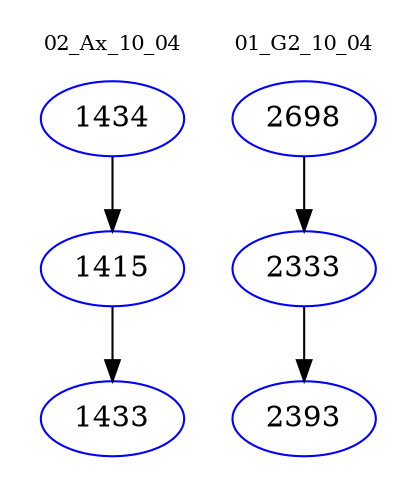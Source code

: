 digraph{
subgraph cluster_0 {
color = white
label = "02_Ax_10_04";
fontsize=10;
T0_1434 [label="1434", color="blue"]
T0_1434 -> T0_1415 [color="black"]
T0_1415 [label="1415", color="blue"]
T0_1415 -> T0_1433 [color="black"]
T0_1433 [label="1433", color="blue"]
}
subgraph cluster_1 {
color = white
label = "01_G2_10_04";
fontsize=10;
T1_2698 [label="2698", color="blue"]
T1_2698 -> T1_2333 [color="black"]
T1_2333 [label="2333", color="blue"]
T1_2333 -> T1_2393 [color="black"]
T1_2393 [label="2393", color="blue"]
}
}
